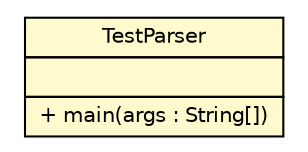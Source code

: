 #!/usr/local/bin/dot
#
# Class diagram 
# Generated by UMLGraph version 5.2 (http://www.umlgraph.org/)
#

digraph G {
	edge [fontname="Helvetica",fontsize=10,labelfontname="Helvetica",labelfontsize=10];
	node [fontname="Helvetica",fontsize=10,shape=plaintext];
	nodesep=0.25;
	ranksep=0.5;
	// dip.misc.TestParser
	c1787 [label=<<table title="dip.misc.TestParser" border="0" cellborder="1" cellspacing="0" cellpadding="2" port="p" bgcolor="lemonChiffon" href="./TestParser.html">
		<tr><td><table border="0" cellspacing="0" cellpadding="1">
<tr><td align="center" balign="center"> TestParser </td></tr>
		</table></td></tr>
		<tr><td><table border="0" cellspacing="0" cellpadding="1">
<tr><td align="left" balign="left">  </td></tr>
		</table></td></tr>
		<tr><td><table border="0" cellspacing="0" cellpadding="1">
<tr><td align="left" balign="left"> + main(args : String[]) </td></tr>
		</table></td></tr>
		</table>>, fontname="Helvetica", fontcolor="black", fontsize=10.0];
}

